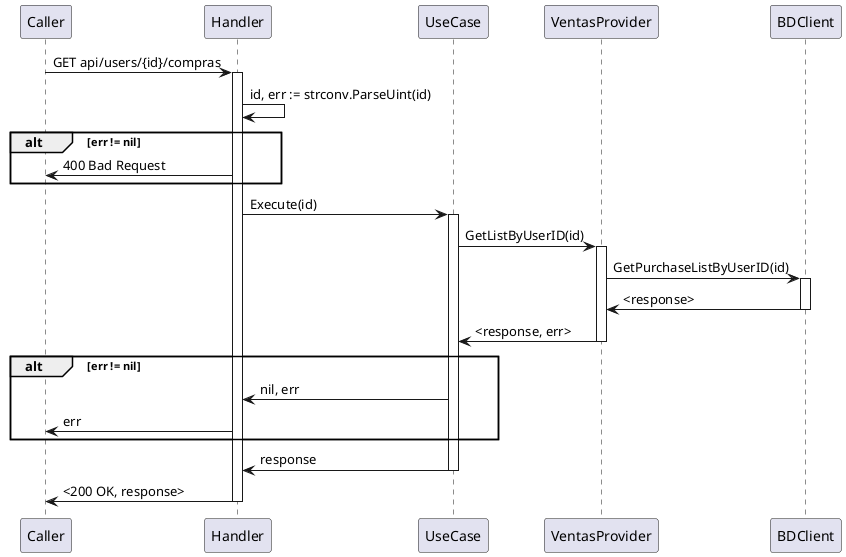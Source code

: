 @startuml Get purchase list

participant Caller
participant Handler as handler
participant UseCase
participant VentasProvider as ventasp
participant BDClient as BD

Caller -> handler ++: GET api/users/{id}/compras
    handler -> handler: id, err := strconv.ParseUint(id)
    alt err != nil
        handler -> Caller: 400 Bad Request
    end
    handler -> UseCase ++: Execute(id)
        UseCase -> ventasp ++: GetListByUserID(id)
        ventasp -> BD ++: GetPurchaseListByUserID(id)
        BD -> ventasp --: <response>
        ventasp -> UseCase --: <response, err>
        alt err != nil
            UseCase -> handler: nil, err
            handler -> Caller: err
        end

    UseCase -> handler -- : response

handler -> Caller --: <200 OK, response>     
